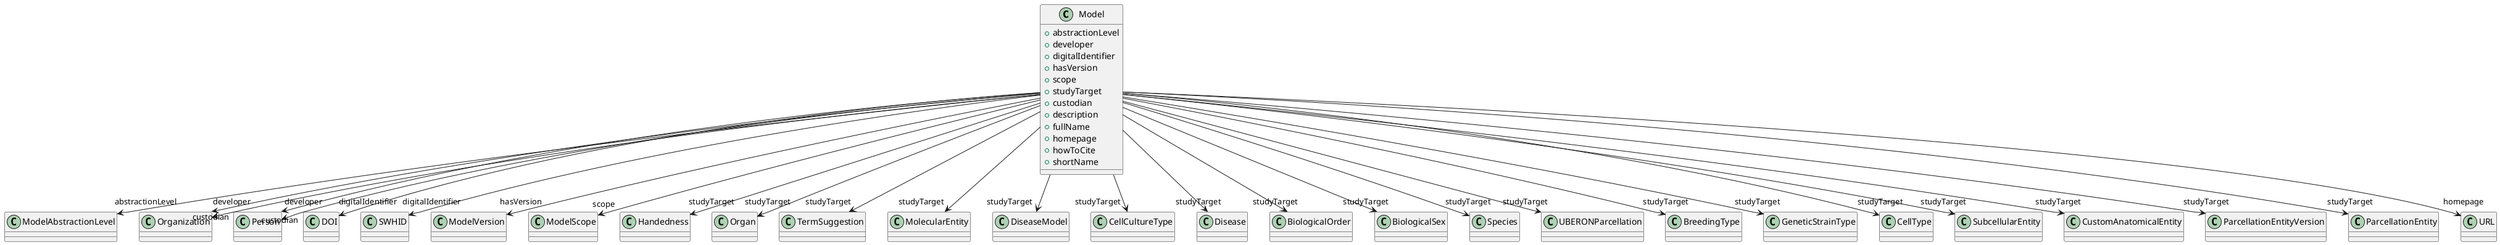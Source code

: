 @startuml
class Model {
+abstractionLevel
+developer
+digitalIdentifier
+hasVersion
+scope
+studyTarget
+custodian
+description
+fullName
+homepage
+howToCite
+shortName

}
Model -d-> "abstractionLevel" ModelAbstractionLevel
Model -d-> "developer" Organization
Model -d-> "developer" Person
Model -d-> "digitalIdentifier" DOI
Model -d-> "digitalIdentifier" SWHID
Model -d-> "hasVersion" ModelVersion
Model -d-> "scope" ModelScope
Model -d-> "studyTarget" Handedness
Model -d-> "studyTarget" Organ
Model -d-> "studyTarget" TermSuggestion
Model -d-> "studyTarget" MolecularEntity
Model -d-> "studyTarget" DiseaseModel
Model -d-> "studyTarget" CellCultureType
Model -d-> "studyTarget" Disease
Model -d-> "studyTarget" BiologicalOrder
Model -d-> "studyTarget" BiologicalSex
Model -d-> "studyTarget" Species
Model -d-> "studyTarget" UBERONParcellation
Model -d-> "studyTarget" BreedingType
Model -d-> "studyTarget" GeneticStrainType
Model -d-> "studyTarget" CellType
Model -d-> "studyTarget" SubcellularEntity
Model -d-> "studyTarget" CustomAnatomicalEntity
Model -d-> "studyTarget" ParcellationEntityVersion
Model -d-> "studyTarget" ParcellationEntity
Model -d-> "custodian" Organization
Model -d-> "custodian" Person
Model -d-> "homepage" URL

@enduml